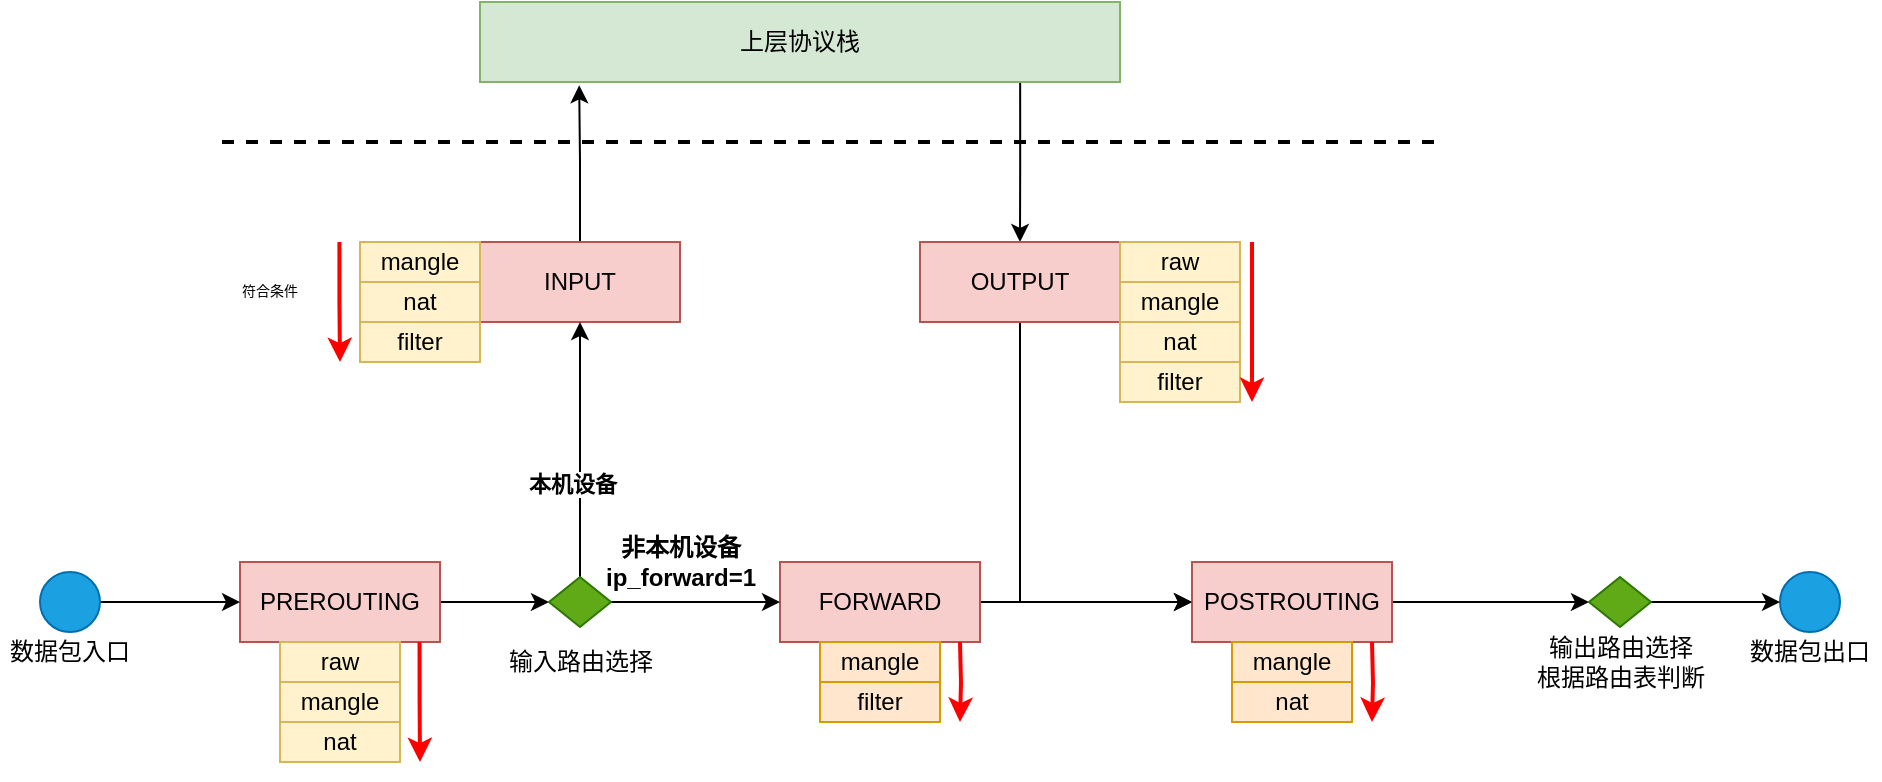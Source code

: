 <mxfile version="20.8.20" type="device"><diagram name="第 1 页" id="scG-3AniKE0u92pGiXiD"><mxGraphModel dx="1259" dy="679" grid="1" gridSize="10" guides="1" tooltips="1" connect="1" arrows="1" fold="1" page="1" pageScale="1" pageWidth="827" pageHeight="1169" math="0" shadow="0"><root><mxCell id="0"/><mxCell id="1" parent="0"/><mxCell id="xV7J4zFX9xJqKDs9F6hh-3" style="edgeStyle=orthogonalEdgeStyle;rounded=0;orthogonalLoop=1;jettySize=auto;html=1;exitX=0.844;exitY=1.011;exitDx=0;exitDy=0;exitPerimeter=0;" edge="1" parent="1" source="xV7J4zFX9xJqKDs9F6hh-4" target="xV7J4zFX9xJqKDs9F6hh-13"><mxGeometry relative="1" as="geometry"/></mxCell><mxCell id="xV7J4zFX9xJqKDs9F6hh-4" value="上层协议栈" style="rounded=0;whiteSpace=wrap;html=1;fillColor=#d5e8d4;strokeColor=#82b366;" vertex="1" parent="1"><mxGeometry x="390" y="260" width="320" height="40" as="geometry"/></mxCell><mxCell id="xV7J4zFX9xJqKDs9F6hh-5" style="edgeStyle=orthogonalEdgeStyle;rounded=0;orthogonalLoop=1;jettySize=auto;html=1;exitX=0.5;exitY=0;exitDx=0;exitDy=0;entryX=0.155;entryY=1.041;entryDx=0;entryDy=0;entryPerimeter=0;" edge="1" parent="1" source="xV7J4zFX9xJqKDs9F6hh-6" target="xV7J4zFX9xJqKDs9F6hh-4"><mxGeometry relative="1" as="geometry"/></mxCell><mxCell id="xV7J4zFX9xJqKDs9F6hh-6" value="INPUT" style="rounded=0;whiteSpace=wrap;html=1;fillColor=#f8cecc;strokeColor=#b85450;" vertex="1" parent="1"><mxGeometry x="390" y="380" width="100" height="40" as="geometry"/></mxCell><mxCell id="xV7J4zFX9xJqKDs9F6hh-7" value="mangle" style="rounded=0;whiteSpace=wrap;html=1;fillColor=#fff2cc;strokeColor=#d6b656;" vertex="1" parent="1"><mxGeometry x="330" y="380" width="60" height="20" as="geometry"/></mxCell><mxCell id="xV7J4zFX9xJqKDs9F6hh-9" value="nat" style="rounded=0;whiteSpace=wrap;html=1;fillColor=#fff2cc;strokeColor=#d6b656;" vertex="1" parent="1"><mxGeometry x="330" y="400" width="60" height="20" as="geometry"/></mxCell><mxCell id="xV7J4zFX9xJqKDs9F6hh-11" value="filter" style="rounded=0;whiteSpace=wrap;html=1;fillColor=#fff2cc;strokeColor=#d6b656;" vertex="1" parent="1"><mxGeometry x="330" y="420" width="60" height="20" as="geometry"/></mxCell><mxCell id="xV7J4zFX9xJqKDs9F6hh-12" style="edgeStyle=orthogonalEdgeStyle;rounded=0;orthogonalLoop=1;jettySize=auto;html=1;exitX=0.5;exitY=1;exitDx=0;exitDy=0;entryX=0;entryY=0.5;entryDx=0;entryDy=0;" edge="1" parent="1" source="xV7J4zFX9xJqKDs9F6hh-13" target="xV7J4zFX9xJqKDs9F6hh-21"><mxGeometry relative="1" as="geometry"/></mxCell><mxCell id="xV7J4zFX9xJqKDs9F6hh-13" value="OUTPUT" style="rounded=0;whiteSpace=wrap;html=1;fillColor=#f8cecc;strokeColor=#b85450;" vertex="1" parent="1"><mxGeometry x="610" y="380" width="100" height="40" as="geometry"/></mxCell><mxCell id="xV7J4zFX9xJqKDs9F6hh-14" value="mangle" style="rounded=0;whiteSpace=wrap;html=1;fillColor=#fff2cc;strokeColor=#d6b656;" vertex="1" parent="1"><mxGeometry x="710" y="400" width="60" height="20" as="geometry"/></mxCell><mxCell id="xV7J4zFX9xJqKDs9F6hh-16" value="nat" style="rounded=0;whiteSpace=wrap;html=1;fillColor=#fff2cc;strokeColor=#d6b656;" vertex="1" parent="1"><mxGeometry x="710" y="420" width="60" height="20" as="geometry"/></mxCell><mxCell id="xV7J4zFX9xJqKDs9F6hh-18" value="filter" style="rounded=0;whiteSpace=wrap;html=1;fillColor=#fff2cc;strokeColor=#d6b656;" vertex="1" parent="1"><mxGeometry x="710" y="440" width="60" height="20" as="geometry"/></mxCell><mxCell id="xV7J4zFX9xJqKDs9F6hh-19" value="raw" style="rounded=0;whiteSpace=wrap;html=1;fillColor=#fff2cc;strokeColor=#d6b656;" vertex="1" parent="1"><mxGeometry x="710" y="380" width="60" height="20" as="geometry"/></mxCell><mxCell id="xV7J4zFX9xJqKDs9F6hh-20" style="edgeStyle=orthogonalEdgeStyle;rounded=0;orthogonalLoop=1;jettySize=auto;html=1;exitX=1;exitY=0.5;exitDx=0;exitDy=0;entryX=0;entryY=0.5;entryDx=0;entryDy=0;" edge="1" parent="1" source="xV7J4zFX9xJqKDs9F6hh-21" target="xV7J4zFX9xJqKDs9F6hh-63"><mxGeometry relative="1" as="geometry"/></mxCell><mxCell id="xV7J4zFX9xJqKDs9F6hh-21" value="POSTROUTING" style="rounded=0;whiteSpace=wrap;html=1;fillColor=#f8cecc;strokeColor=#b85450;" vertex="1" parent="1"><mxGeometry x="746" y="540" width="100" height="40" as="geometry"/></mxCell><mxCell id="xV7J4zFX9xJqKDs9F6hh-22" value="mangle" style="rounded=0;whiteSpace=wrap;html=1;fillColor=#ffe6cc;strokeColor=#d79b00;" vertex="1" parent="1"><mxGeometry x="766" y="580" width="60" height="20" as="geometry"/></mxCell><mxCell id="xV7J4zFX9xJqKDs9F6hh-24" value="nat" style="rounded=0;whiteSpace=wrap;html=1;fillColor=#ffe6cc;strokeColor=#d79b00;" vertex="1" parent="1"><mxGeometry x="766" y="600" width="60" height="20" as="geometry"/></mxCell><mxCell id="xV7J4zFX9xJqKDs9F6hh-25" style="edgeStyle=orthogonalEdgeStyle;rounded=0;orthogonalLoop=1;jettySize=auto;html=1;exitX=1;exitY=0.5;exitDx=0;exitDy=0;" edge="1" parent="1" source="xV7J4zFX9xJqKDs9F6hh-26" target="xV7J4zFX9xJqKDs9F6hh-21"><mxGeometry relative="1" as="geometry"/></mxCell><mxCell id="xV7J4zFX9xJqKDs9F6hh-26" value="FORWARD" style="rounded=0;whiteSpace=wrap;html=1;fillColor=#f8cecc;strokeColor=#b85450;" vertex="1" parent="1"><mxGeometry x="540" y="540" width="100" height="40" as="geometry"/></mxCell><mxCell id="xV7J4zFX9xJqKDs9F6hh-27" value="mangle" style="rounded=0;whiteSpace=wrap;html=1;fillColor=#ffe6cc;strokeColor=#d79b00;" vertex="1" parent="1"><mxGeometry x="560" y="580" width="60" height="20" as="geometry"/></mxCell><mxCell id="xV7J4zFX9xJqKDs9F6hh-29" value="filter" style="rounded=0;whiteSpace=wrap;html=1;fillColor=#ffe6cc;strokeColor=#d79b00;" vertex="1" parent="1"><mxGeometry x="560" y="600" width="60" height="20" as="geometry"/></mxCell><mxCell id="xV7J4zFX9xJqKDs9F6hh-30" style="edgeStyle=orthogonalEdgeStyle;rounded=0;orthogonalLoop=1;jettySize=auto;html=1;exitX=1;exitY=0.5;exitDx=0;exitDy=0;" edge="1" parent="1" source="xV7J4zFX9xJqKDs9F6hh-31" target="xV7J4zFX9xJqKDs9F6hh-39"><mxGeometry relative="1" as="geometry"/></mxCell><mxCell id="xV7J4zFX9xJqKDs9F6hh-31" value="PREROUTING" style="rounded=0;whiteSpace=wrap;html=1;fillColor=#f8cecc;strokeColor=#b85450;" vertex="1" parent="1"><mxGeometry x="270" y="540" width="100" height="40" as="geometry"/></mxCell><mxCell id="xV7J4zFX9xJqKDs9F6hh-32" value="mangle" style="rounded=0;whiteSpace=wrap;html=1;fillColor=#fff2cc;strokeColor=#d6b656;" vertex="1" parent="1"><mxGeometry x="290" y="600" width="60" height="20" as="geometry"/></mxCell><mxCell id="xV7J4zFX9xJqKDs9F6hh-33" value="nat" style="rounded=0;whiteSpace=wrap;html=1;fillColor=#fff2cc;strokeColor=#d6b656;" vertex="1" parent="1"><mxGeometry x="290" y="620" width="60" height="20" as="geometry"/></mxCell><mxCell id="xV7J4zFX9xJqKDs9F6hh-34" value="raw" style="rounded=0;whiteSpace=wrap;html=1;fillColor=#fff2cc;strokeColor=#d6b656;" vertex="1" parent="1"><mxGeometry x="290" y="580" width="60" height="20" as="geometry"/></mxCell><mxCell id="xV7J4zFX9xJqKDs9F6hh-35" style="edgeStyle=orthogonalEdgeStyle;rounded=0;orthogonalLoop=1;jettySize=auto;html=1;" edge="1" parent="1" source="xV7J4zFX9xJqKDs9F6hh-36" target="xV7J4zFX9xJqKDs9F6hh-31"><mxGeometry relative="1" as="geometry"/></mxCell><mxCell id="xV7J4zFX9xJqKDs9F6hh-36" value="" style="ellipse;whiteSpace=wrap;html=1;aspect=fixed;fillColor=#1ba1e2;fontColor=#ffffff;strokeColor=#006EAF;" vertex="1" parent="1"><mxGeometry x="170" y="545" width="30" height="30" as="geometry"/></mxCell><mxCell id="xV7J4zFX9xJqKDs9F6hh-37" style="edgeStyle=orthogonalEdgeStyle;rounded=0;orthogonalLoop=1;jettySize=auto;html=1;exitX=0.5;exitY=0;exitDx=0;exitDy=0;" edge="1" parent="1" source="xV7J4zFX9xJqKDs9F6hh-39" target="xV7J4zFX9xJqKDs9F6hh-6"><mxGeometry relative="1" as="geometry"/></mxCell><mxCell id="xV7J4zFX9xJqKDs9F6hh-66" value="本机设备" style="edgeLabel;html=1;align=center;verticalAlign=middle;resizable=0;points=[];fontStyle=1" vertex="1" connectable="0" parent="xV7J4zFX9xJqKDs9F6hh-37"><mxGeometry x="-0.262" y="4" relative="1" as="geometry"><mxPoint as="offset"/></mxGeometry></mxCell><mxCell id="xV7J4zFX9xJqKDs9F6hh-38" style="edgeStyle=orthogonalEdgeStyle;rounded=0;orthogonalLoop=1;jettySize=auto;html=1;exitX=1;exitY=0.5;exitDx=0;exitDy=0;" edge="1" parent="1" source="xV7J4zFX9xJqKDs9F6hh-39" target="xV7J4zFX9xJqKDs9F6hh-26"><mxGeometry relative="1" as="geometry"/></mxCell><mxCell id="xV7J4zFX9xJqKDs9F6hh-39" value="" style="rhombus;whiteSpace=wrap;html=1;fillColor=#60a917;fontColor=#ffffff;strokeColor=#2D7600;" vertex="1" parent="1"><mxGeometry x="424.5" y="547.5" width="31" height="25" as="geometry"/></mxCell><mxCell id="xV7J4zFX9xJqKDs9F6hh-40" value="" style="ellipse;whiteSpace=wrap;html=1;aspect=fixed;fillColor=#1ba1e2;fontColor=#ffffff;strokeColor=#006EAF;" vertex="1" parent="1"><mxGeometry x="1040" y="545" width="30" height="30" as="geometry"/></mxCell><mxCell id="xV7J4zFX9xJqKDs9F6hh-41" value="数据包出口" style="text;html=1;strokeColor=none;fillColor=none;align=center;verticalAlign=middle;whiteSpace=wrap;rounded=0;" vertex="1" parent="1"><mxGeometry x="1020" y="570" width="70" height="30" as="geometry"/></mxCell><mxCell id="xV7J4zFX9xJqKDs9F6hh-42" value="数据包入口" style="text;html=1;strokeColor=none;fillColor=none;align=center;verticalAlign=middle;whiteSpace=wrap;rounded=0;" vertex="1" parent="1"><mxGeometry x="150" y="570" width="70" height="30" as="geometry"/></mxCell><mxCell id="xV7J4zFX9xJqKDs9F6hh-43" value="输入路由选择" style="text;html=1;strokeColor=none;fillColor=none;align=center;verticalAlign=middle;whiteSpace=wrap;rounded=0;" vertex="1" parent="1"><mxGeometry x="397.5" y="580" width="85" height="20" as="geometry"/></mxCell><mxCell id="xV7J4zFX9xJqKDs9F6hh-44" style="edgeStyle=orthogonalEdgeStyle;rounded=0;orthogonalLoop=1;jettySize=auto;html=1;strokeWidth=2;strokeColor=#FF0000;" edge="1" parent="1"><mxGeometry relative="1" as="geometry"><mxPoint x="776" y="380" as="sourcePoint"/><mxPoint x="776" y="460" as="targetPoint"/></mxGeometry></mxCell><mxCell id="xV7J4zFX9xJqKDs9F6hh-45" style="edgeStyle=orthogonalEdgeStyle;rounded=0;orthogonalLoop=1;jettySize=auto;html=1;strokeWidth=2;strokeColor=#FF0000;" edge="1" parent="1"><mxGeometry relative="1" as="geometry"><mxPoint x="319.71" y="380" as="sourcePoint"/><mxPoint x="320" y="440" as="targetPoint"/><Array as="points"><mxPoint x="320" y="410"/></Array></mxGeometry></mxCell><mxCell id="xV7J4zFX9xJqKDs9F6hh-46" style="edgeStyle=orthogonalEdgeStyle;rounded=0;orthogonalLoop=1;jettySize=auto;html=1;strokeWidth=2;strokeColor=#FF0000;" edge="1" parent="1"><mxGeometry relative="1" as="geometry"><mxPoint x="836" y="580" as="sourcePoint"/><mxPoint x="836" y="620" as="targetPoint"/></mxGeometry></mxCell><mxCell id="xV7J4zFX9xJqKDs9F6hh-47" style="edgeStyle=orthogonalEdgeStyle;rounded=0;orthogonalLoop=1;jettySize=auto;html=1;strokeWidth=2;strokeColor=#FF0000;" edge="1" parent="1"><mxGeometry relative="1" as="geometry"><mxPoint x="630" y="580" as="sourcePoint"/><mxPoint x="630" y="620" as="targetPoint"/></mxGeometry></mxCell><mxCell id="xV7J4zFX9xJqKDs9F6hh-48" style="edgeStyle=orthogonalEdgeStyle;rounded=0;orthogonalLoop=1;jettySize=auto;html=1;strokeWidth=2;strokeColor=#FF0000;" edge="1" parent="1"><mxGeometry relative="1" as="geometry"><mxPoint x="359.76" y="580" as="sourcePoint"/><mxPoint x="360" y="640" as="targetPoint"/><Array as="points"><mxPoint x="360" y="610"/><mxPoint x="360" y="610"/></Array></mxGeometry></mxCell><mxCell id="xV7J4zFX9xJqKDs9F6hh-49" value="" style="endArrow=none;dashed=1;html=1;rounded=0;strokeColor=#000000;strokeWidth=2;" edge="1" parent="1"><mxGeometry width="50" height="50" relative="1" as="geometry"><mxPoint x="261" y="330" as="sourcePoint"/><mxPoint x="871" y="330" as="targetPoint"/></mxGeometry></mxCell><mxCell id="xV7J4zFX9xJqKDs9F6hh-56" value="符合条件" style="text;html=1;strokeColor=none;fillColor=none;align=center;verticalAlign=middle;whiteSpace=wrap;rounded=0;fontSize=7;" vertex="1" parent="1"><mxGeometry x="260" y="400" width="50" height="10" as="geometry"/></mxCell><mxCell id="xV7J4zFX9xJqKDs9F6hh-62" style="edgeStyle=orthogonalEdgeStyle;rounded=0;orthogonalLoop=1;jettySize=auto;html=1;exitX=1;exitY=0.5;exitDx=0;exitDy=0;" edge="1" parent="1" source="xV7J4zFX9xJqKDs9F6hh-63" target="xV7J4zFX9xJqKDs9F6hh-40"><mxGeometry relative="1" as="geometry"/></mxCell><mxCell id="xV7J4zFX9xJqKDs9F6hh-63" value="" style="rhombus;whiteSpace=wrap;html=1;fillColor=#60a917;fontColor=#ffffff;strokeColor=#2D7600;" vertex="1" parent="1"><mxGeometry x="944.5" y="547.5" width="31" height="25" as="geometry"/></mxCell><mxCell id="xV7J4zFX9xJqKDs9F6hh-64" value="输出路由选择&lt;br&gt;根据路由表判断" style="text;html=1;strokeColor=none;fillColor=none;align=center;verticalAlign=middle;whiteSpace=wrap;rounded=0;" vertex="1" parent="1"><mxGeometry x="908.75" y="580" width="102.5" height="20" as="geometry"/></mxCell><mxCell id="xV7J4zFX9xJqKDs9F6hh-67" value="非本机设备&lt;br&gt;ip_forward=1" style="text;html=1;align=center;verticalAlign=middle;resizable=0;points=[];autosize=1;strokeColor=none;fillColor=none;fontStyle=1" vertex="1" parent="1"><mxGeometry x="440" y="520" width="100" height="40" as="geometry"/></mxCell></root></mxGraphModel></diagram></mxfile>